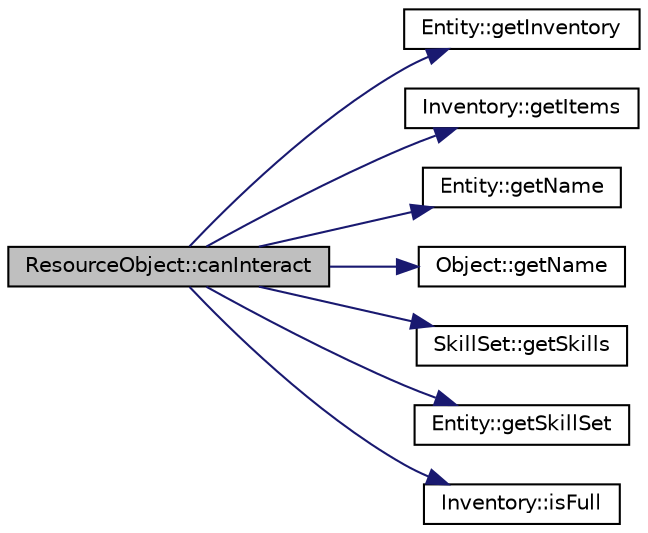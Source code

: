 digraph "ResourceObject::canInteract"
{
 // LATEX_PDF_SIZE
  edge [fontname="Helvetica",fontsize="10",labelfontname="Helvetica",labelfontsize="10"];
  node [fontname="Helvetica",fontsize="10",shape=record];
  rankdir="LR";
  Node1 [label="ResourceObject::canInteract",height=0.2,width=0.4,color="black", fillcolor="grey75", style="filled", fontcolor="black",tooltip="Check if the entity can interact with the object."];
  Node1 -> Node2 [color="midnightblue",fontsize="10",style="solid",fontname="Helvetica"];
  Node2 [label="Entity::getInventory",height=0.2,width=0.4,color="black", fillcolor="white", style="filled",URL="$classEntity.html#a1f1ef1b13908ffef9f2c4f2f455fdb71",tooltip="Get the Inventory object of this entity."];
  Node1 -> Node3 [color="midnightblue",fontsize="10",style="solid",fontname="Helvetica"];
  Node3 [label="Inventory::getItems",height=0.2,width=0.4,color="black", fillcolor="white", style="filled",URL="$classInventory.html#aef99806828639fb74770654b3ccba845",tooltip="Returns the items that the inventory contains."];
  Node1 -> Node4 [color="midnightblue",fontsize="10",style="solid",fontname="Helvetica"];
  Node4 [label="Entity::getName",height=0.2,width=0.4,color="black", fillcolor="white", style="filled",URL="$classEntity.html#ab824e4f163924eb4f136d3e2ff759897",tooltip="Get the name of this entity."];
  Node1 -> Node5 [color="midnightblue",fontsize="10",style="solid",fontname="Helvetica"];
  Node5 [label="Object::getName",height=0.2,width=0.4,color="black", fillcolor="white", style="filled",URL="$classObject.html#aa957bd6b49bc3034489df9ff0e844e3c",tooltip="Get the name of the object."];
  Node1 -> Node6 [color="midnightblue",fontsize="10",style="solid",fontname="Helvetica"];
  Node6 [label="SkillSet::getSkills",height=0.2,width=0.4,color="black", fillcolor="white", style="filled",URL="$classSkillSet.html#a0f3b00c08b7353db5b61b06223f187d0",tooltip="Returns map with skill id keys and SkillInfo values."];
  Node1 -> Node7 [color="midnightblue",fontsize="10",style="solid",fontname="Helvetica"];
  Node7 [label="Entity::getSkillSet",height=0.2,width=0.4,color="black", fillcolor="white", style="filled",URL="$classEntity.html#a0c09474372581ad190e31725dee0fccf",tooltip="Get the SkillSet of this entity."];
  Node1 -> Node8 [color="midnightblue",fontsize="10",style="solid",fontname="Helvetica"];
  Node8 [label="Inventory::isFull",height=0.2,width=0.4,color="black", fillcolor="white", style="filled",URL="$classInventory.html#ae64c114e81d5ee14653161f425510a26",tooltip="Checks if inventory is full."];
}
